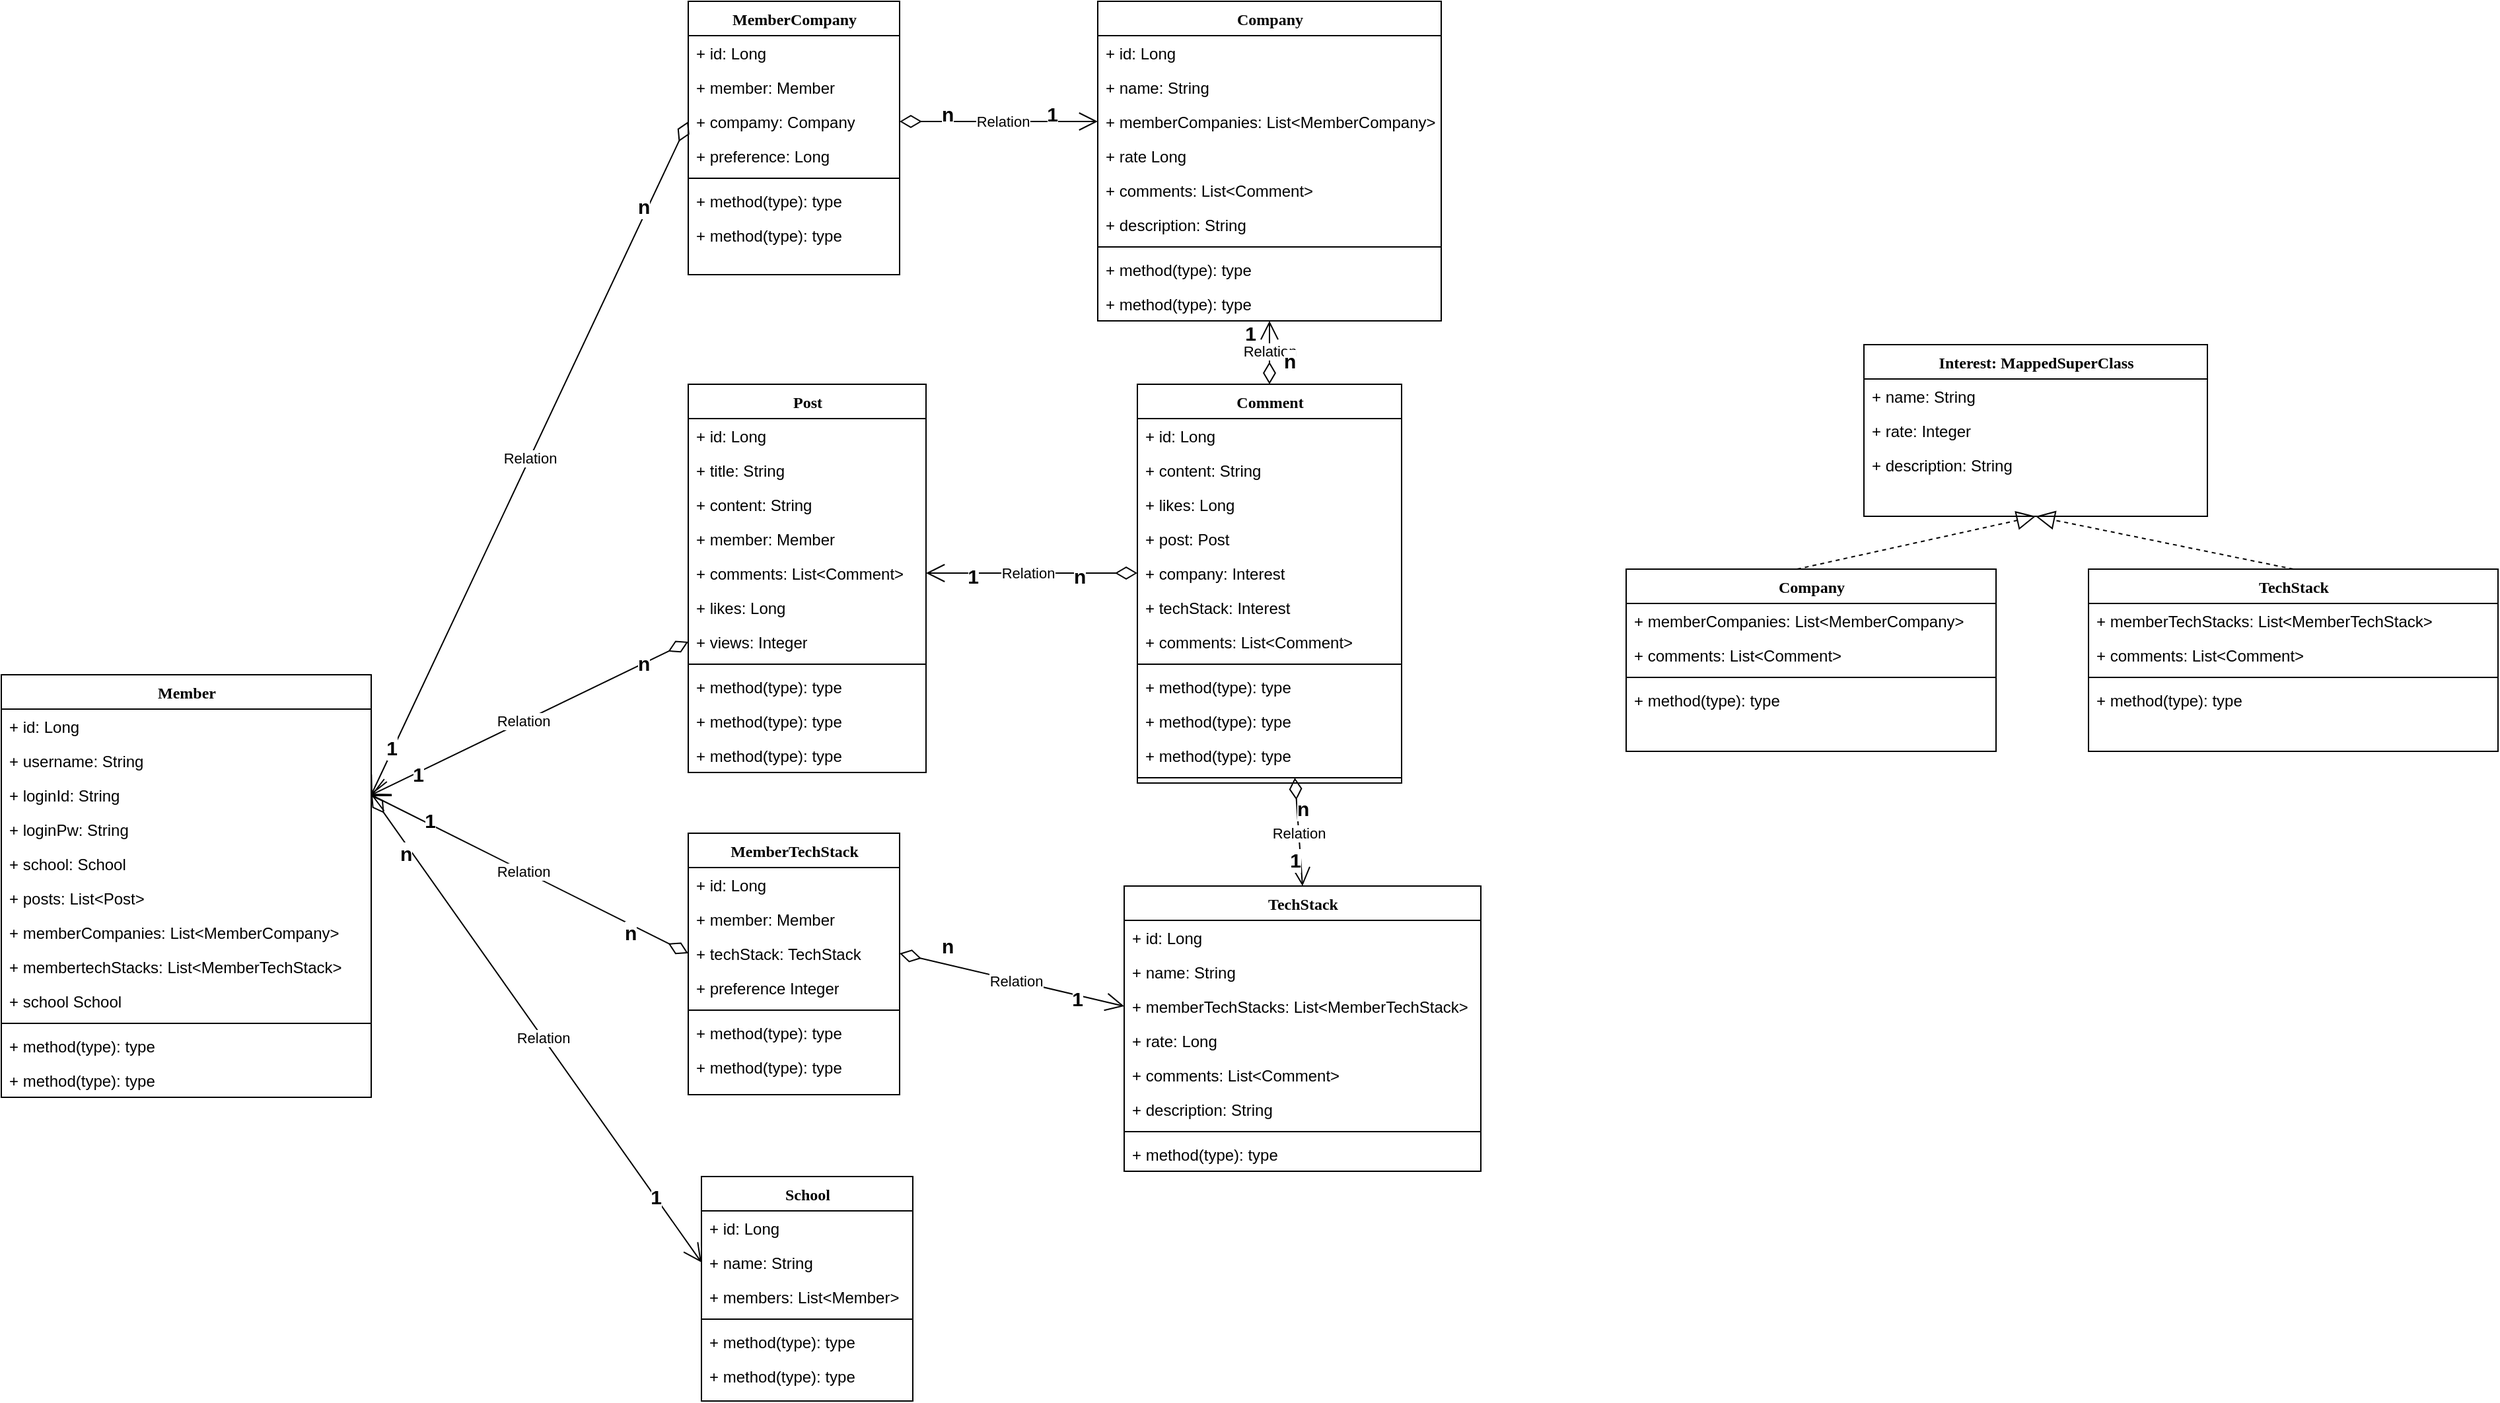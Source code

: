 <mxfile version="22.1.22" type="embed">
  <diagram name="Page-1" id="9f46799a-70d6-7492-0946-bef42562c5a5">
    <mxGraphModel dx="1876" dy="1357" grid="1" gridSize="10" guides="1" tooltips="1" connect="1" arrows="1" fold="1" page="1" pageScale="1" pageWidth="1100" pageHeight="850" background="none" math="0" shadow="0">
      <root>
        <mxCell id="0" />
        <mxCell id="1" parent="0" />
        <mxCell id="78961159f06e98e8-17" value="Member" style="swimlane;html=1;fontStyle=1;align=center;verticalAlign=top;childLayout=stackLayout;horizontal=1;startSize=26;horizontalStack=0;resizeParent=1;resizeLast=0;collapsible=1;marginBottom=0;swimlaneFillColor=#ffffff;rounded=0;shadow=0;comic=0;labelBackgroundColor=none;strokeWidth=1;fillColor=none;fontFamily=Verdana;fontSize=12" parent="1" vertex="1">
          <mxGeometry x="-150" y="330" width="280" height="320" as="geometry">
            <mxRectangle x="90" y="83" width="90" height="30" as="alternateBounds" />
          </mxGeometry>
        </mxCell>
        <mxCell id="78961159f06e98e8-21" value="+ id: Long" style="text;html=1;strokeColor=none;fillColor=none;align=left;verticalAlign=top;spacingLeft=4;spacingRight=4;whiteSpace=wrap;overflow=hidden;rotatable=0;points=[[0,0.5],[1,0.5]];portConstraint=eastwest;" parent="78961159f06e98e8-17" vertex="1">
          <mxGeometry y="26" width="280" height="26" as="geometry" />
        </mxCell>
        <mxCell id="78961159f06e98e8-23" value="+ username: String" style="text;html=1;strokeColor=none;fillColor=none;align=left;verticalAlign=top;spacingLeft=4;spacingRight=4;whiteSpace=wrap;overflow=hidden;rotatable=0;points=[[0,0.5],[1,0.5]];portConstraint=eastwest;" parent="78961159f06e98e8-17" vertex="1">
          <mxGeometry y="52" width="280" height="26" as="geometry" />
        </mxCell>
        <mxCell id="78961159f06e98e8-25" value="+ loginId: String" style="text;html=1;strokeColor=none;fillColor=none;align=left;verticalAlign=top;spacingLeft=4;spacingRight=4;whiteSpace=wrap;overflow=hidden;rotatable=0;points=[[0,0.5],[1,0.5]];portConstraint=eastwest;" parent="78961159f06e98e8-17" vertex="1">
          <mxGeometry y="78" width="280" height="26" as="geometry" />
        </mxCell>
        <mxCell id="78961159f06e98e8-26" value="+ loginPw: String" style="text;html=1;strokeColor=none;fillColor=none;align=left;verticalAlign=top;spacingLeft=4;spacingRight=4;whiteSpace=wrap;overflow=hidden;rotatable=0;points=[[0,0.5],[1,0.5]];portConstraint=eastwest;" parent="78961159f06e98e8-17" vertex="1">
          <mxGeometry y="104" width="280" height="26" as="geometry" />
        </mxCell>
        <mxCell id="q1bT6bYaRc5hM4i14iMW-54" value="+ school: School" style="text;html=1;strokeColor=none;fillColor=none;align=left;verticalAlign=top;spacingLeft=4;spacingRight=4;whiteSpace=wrap;overflow=hidden;rotatable=0;points=[[0,0.5],[1,0.5]];portConstraint=eastwest;" parent="78961159f06e98e8-17" vertex="1">
          <mxGeometry y="130" width="280" height="26" as="geometry" />
        </mxCell>
        <mxCell id="78961159f06e98e8-24" value="+ posts: List&amp;lt;Post&amp;gt;" style="text;html=1;strokeColor=none;fillColor=none;align=left;verticalAlign=top;spacingLeft=4;spacingRight=4;whiteSpace=wrap;overflow=hidden;rotatable=0;points=[[0,0.5],[1,0.5]];portConstraint=eastwest;" parent="78961159f06e98e8-17" vertex="1">
          <mxGeometry y="156" width="280" height="26" as="geometry" />
        </mxCell>
        <mxCell id="q1bT6bYaRc5hM4i14iMW-3" value="+ memberCompanies: List&amp;lt;MemberCompany&amp;gt;" style="text;html=1;strokeColor=none;fillColor=none;align=left;verticalAlign=top;spacingLeft=4;spacingRight=4;whiteSpace=wrap;overflow=hidden;rotatable=0;points=[[0,0.5],[1,0.5]];portConstraint=eastwest;" parent="78961159f06e98e8-17" vertex="1">
          <mxGeometry y="182" width="280" height="26" as="geometry" />
        </mxCell>
        <mxCell id="q1bT6bYaRc5hM4i14iMW-2" value="+ membertechStacks: List&amp;lt;MemberTechStack&amp;gt;" style="text;html=1;strokeColor=none;fillColor=none;align=left;verticalAlign=top;spacingLeft=4;spacingRight=4;whiteSpace=wrap;overflow=hidden;rotatable=0;points=[[0,0.5],[1,0.5]];portConstraint=eastwest;" parent="78961159f06e98e8-17" vertex="1">
          <mxGeometry y="208" width="280" height="26" as="geometry" />
        </mxCell>
        <mxCell id="q1bT6bYaRc5hM4i14iMW-93" value="+ school School" style="text;html=1;strokeColor=none;fillColor=none;align=left;verticalAlign=top;spacingLeft=4;spacingRight=4;whiteSpace=wrap;overflow=hidden;rotatable=0;points=[[0,0.5],[1,0.5]];portConstraint=eastwest;" parent="78961159f06e98e8-17" vertex="1">
          <mxGeometry y="234" width="280" height="26" as="geometry" />
        </mxCell>
        <mxCell id="78961159f06e98e8-19" value="" style="line;html=1;strokeWidth=1;fillColor=none;align=left;verticalAlign=middle;spacingTop=-1;spacingLeft=3;spacingRight=3;rotatable=0;labelPosition=right;points=[];portConstraint=eastwest;" parent="78961159f06e98e8-17" vertex="1">
          <mxGeometry y="260" width="280" height="8" as="geometry" />
        </mxCell>
        <mxCell id="78961159f06e98e8-20" value="+ method(type): type" style="text;html=1;strokeColor=none;fillColor=none;align=left;verticalAlign=top;spacingLeft=4;spacingRight=4;whiteSpace=wrap;overflow=hidden;rotatable=0;points=[[0,0.5],[1,0.5]];portConstraint=eastwest;" parent="78961159f06e98e8-17" vertex="1">
          <mxGeometry y="268" width="280" height="26" as="geometry" />
        </mxCell>
        <mxCell id="78961159f06e98e8-27" value="+ method(type): type" style="text;html=1;strokeColor=none;fillColor=none;align=left;verticalAlign=top;spacingLeft=4;spacingRight=4;whiteSpace=wrap;overflow=hidden;rotatable=0;points=[[0,0.5],[1,0.5]];portConstraint=eastwest;" parent="78961159f06e98e8-17" vertex="1">
          <mxGeometry y="294" width="280" height="26" as="geometry" />
        </mxCell>
        <mxCell id="78961159f06e98e8-30" value="MemberCompany" style="swimlane;html=1;fontStyle=1;align=center;verticalAlign=top;childLayout=stackLayout;horizontal=1;startSize=26;horizontalStack=0;resizeParent=1;resizeLast=0;collapsible=1;marginBottom=0;swimlaneFillColor=#ffffff;rounded=0;shadow=0;comic=0;labelBackgroundColor=none;strokeWidth=1;fillColor=none;fontFamily=Verdana;fontSize=12" parent="1" vertex="1">
          <mxGeometry x="370" y="-180" width="160" height="207" as="geometry" />
        </mxCell>
        <mxCell id="78961159f06e98e8-31" value="+ id: Long" style="text;html=1;strokeColor=none;fillColor=none;align=left;verticalAlign=top;spacingLeft=4;spacingRight=4;whiteSpace=wrap;overflow=hidden;rotatable=0;points=[[0,0.5],[1,0.5]];portConstraint=eastwest;" parent="78961159f06e98e8-30" vertex="1">
          <mxGeometry y="26" width="160" height="26" as="geometry" />
        </mxCell>
        <mxCell id="78961159f06e98e8-32" value="+ member: Member" style="text;html=1;strokeColor=none;fillColor=none;align=left;verticalAlign=top;spacingLeft=4;spacingRight=4;whiteSpace=wrap;overflow=hidden;rotatable=0;points=[[0,0.5],[1,0.5]];portConstraint=eastwest;" parent="78961159f06e98e8-30" vertex="1">
          <mxGeometry y="52" width="160" height="26" as="geometry" />
        </mxCell>
        <mxCell id="78961159f06e98e8-33" value="+ compamy: Company" style="text;html=1;strokeColor=none;fillColor=none;align=left;verticalAlign=top;spacingLeft=4;spacingRight=4;whiteSpace=wrap;overflow=hidden;rotatable=0;points=[[0,0.5],[1,0.5]];portConstraint=eastwest;" parent="78961159f06e98e8-30" vertex="1">
          <mxGeometry y="78" width="160" height="26" as="geometry" />
        </mxCell>
        <mxCell id="78961159f06e98e8-34" value="+ preference: Long" style="text;html=1;strokeColor=none;fillColor=none;align=left;verticalAlign=top;spacingLeft=4;spacingRight=4;whiteSpace=wrap;overflow=hidden;rotatable=0;points=[[0,0.5],[1,0.5]];portConstraint=eastwest;" parent="78961159f06e98e8-30" vertex="1">
          <mxGeometry y="104" width="160" height="26" as="geometry" />
        </mxCell>
        <mxCell id="78961159f06e98e8-38" value="" style="line;html=1;strokeWidth=1;fillColor=none;align=left;verticalAlign=middle;spacingTop=-1;spacingLeft=3;spacingRight=3;rotatable=0;labelPosition=right;points=[];portConstraint=eastwest;" parent="78961159f06e98e8-30" vertex="1">
          <mxGeometry y="130" width="160" height="8" as="geometry" />
        </mxCell>
        <mxCell id="78961159f06e98e8-39" value="+ method(type): type" style="text;html=1;strokeColor=none;fillColor=none;align=left;verticalAlign=top;spacingLeft=4;spacingRight=4;whiteSpace=wrap;overflow=hidden;rotatable=0;points=[[0,0.5],[1,0.5]];portConstraint=eastwest;" parent="78961159f06e98e8-30" vertex="1">
          <mxGeometry y="138" width="160" height="26" as="geometry" />
        </mxCell>
        <mxCell id="78961159f06e98e8-40" value="+ method(type): type" style="text;html=1;strokeColor=none;fillColor=none;align=left;verticalAlign=top;spacingLeft=4;spacingRight=4;whiteSpace=wrap;overflow=hidden;rotatable=0;points=[[0,0.5],[1,0.5]];portConstraint=eastwest;" parent="78961159f06e98e8-30" vertex="1">
          <mxGeometry y="164" width="160" height="26" as="geometry" />
        </mxCell>
        <mxCell id="78961159f06e98e8-43" value="Company&lt;div&gt;&lt;br&gt;&lt;/div&gt;" style="swimlane;html=1;fontStyle=1;align=center;verticalAlign=top;childLayout=stackLayout;horizontal=1;startSize=26;horizontalStack=0;resizeParent=1;resizeLast=0;collapsible=1;marginBottom=0;swimlaneFillColor=#ffffff;rounded=0;shadow=0;comic=0;labelBackgroundColor=none;strokeWidth=1;fillColor=none;fontFamily=Verdana;fontSize=12" parent="1" vertex="1">
          <mxGeometry x="680" y="-180" width="260" height="242" as="geometry" />
        </mxCell>
        <mxCell id="78961159f06e98e8-44" value="+ id: Long" style="text;html=1;strokeColor=none;fillColor=none;align=left;verticalAlign=top;spacingLeft=4;spacingRight=4;whiteSpace=wrap;overflow=hidden;rotatable=0;points=[[0,0.5],[1,0.5]];portConstraint=eastwest;" parent="78961159f06e98e8-43" vertex="1">
          <mxGeometry y="26" width="260" height="26" as="geometry" />
        </mxCell>
        <mxCell id="78961159f06e98e8-45" value="+ name: String" style="text;html=1;strokeColor=none;fillColor=none;align=left;verticalAlign=top;spacingLeft=4;spacingRight=4;whiteSpace=wrap;overflow=hidden;rotatable=0;points=[[0,0.5],[1,0.5]];portConstraint=eastwest;" parent="78961159f06e98e8-43" vertex="1">
          <mxGeometry y="52" width="260" height="26" as="geometry" />
        </mxCell>
        <mxCell id="78961159f06e98e8-49" value="+ memberCompanies: List&amp;lt;MemberCompany&amp;gt;" style="text;html=1;strokeColor=none;fillColor=none;align=left;verticalAlign=top;spacingLeft=4;spacingRight=4;whiteSpace=wrap;overflow=hidden;rotatable=0;points=[[0,0.5],[1,0.5]];portConstraint=eastwest;" parent="78961159f06e98e8-43" vertex="1">
          <mxGeometry y="78" width="260" height="26" as="geometry" />
        </mxCell>
        <mxCell id="78961159f06e98e8-50" value="+ rate Long" style="text;html=1;strokeColor=none;fillColor=none;align=left;verticalAlign=top;spacingLeft=4;spacingRight=4;whiteSpace=wrap;overflow=hidden;rotatable=0;points=[[0,0.5],[1,0.5]];portConstraint=eastwest;" parent="78961159f06e98e8-43" vertex="1">
          <mxGeometry y="104" width="260" height="26" as="geometry" />
        </mxCell>
        <mxCell id="q1bT6bYaRc5hM4i14iMW-9" value="+ comments: List&amp;lt;Comment&amp;gt;" style="text;html=1;strokeColor=none;fillColor=none;align=left;verticalAlign=top;spacingLeft=4;spacingRight=4;whiteSpace=wrap;overflow=hidden;rotatable=0;points=[[0,0.5],[1,0.5]];portConstraint=eastwest;" parent="78961159f06e98e8-43" vertex="1">
          <mxGeometry y="130" width="260" height="26" as="geometry" />
        </mxCell>
        <mxCell id="4" value="+ description: String" style="text;html=1;strokeColor=none;fillColor=none;align=left;verticalAlign=top;spacingLeft=4;spacingRight=4;whiteSpace=wrap;overflow=hidden;rotatable=0;points=[[0,0.5],[1,0.5]];portConstraint=eastwest;" vertex="1" parent="78961159f06e98e8-43">
          <mxGeometry y="156" width="260" height="26" as="geometry" />
        </mxCell>
        <mxCell id="78961159f06e98e8-51" value="" style="line;html=1;strokeWidth=1;fillColor=none;align=left;verticalAlign=middle;spacingTop=-1;spacingLeft=3;spacingRight=3;rotatable=0;labelPosition=right;points=[];portConstraint=eastwest;" parent="78961159f06e98e8-43" vertex="1">
          <mxGeometry y="182" width="260" height="8" as="geometry" />
        </mxCell>
        <mxCell id="78961159f06e98e8-52" value="+ method(type): type" style="text;html=1;strokeColor=none;fillColor=none;align=left;verticalAlign=top;spacingLeft=4;spacingRight=4;whiteSpace=wrap;overflow=hidden;rotatable=0;points=[[0,0.5],[1,0.5]];portConstraint=eastwest;" parent="78961159f06e98e8-43" vertex="1">
          <mxGeometry y="190" width="260" height="26" as="geometry" />
        </mxCell>
        <mxCell id="78961159f06e98e8-53" value="+ method(type): type" style="text;html=1;strokeColor=none;fillColor=none;align=left;verticalAlign=top;spacingLeft=4;spacingRight=4;whiteSpace=wrap;overflow=hidden;rotatable=0;points=[[0,0.5],[1,0.5]];portConstraint=eastwest;" parent="78961159f06e98e8-43" vertex="1">
          <mxGeometry y="216" width="260" height="26" as="geometry" />
        </mxCell>
        <mxCell id="78961159f06e98e8-56" value="Post" style="swimlane;html=1;fontStyle=1;align=center;verticalAlign=top;childLayout=stackLayout;horizontal=1;startSize=26;horizontalStack=0;resizeParent=1;resizeLast=0;collapsible=1;marginBottom=0;swimlaneFillColor=#ffffff;rounded=0;shadow=0;comic=0;labelBackgroundColor=none;strokeWidth=1;fillColor=none;fontFamily=Verdana;fontSize=12" parent="1" vertex="1">
          <mxGeometry x="370" y="110" width="180" height="294" as="geometry" />
        </mxCell>
        <mxCell id="78961159f06e98e8-57" value="+ id: Long" style="text;html=1;strokeColor=none;fillColor=none;align=left;verticalAlign=top;spacingLeft=4;spacingRight=4;whiteSpace=wrap;overflow=hidden;rotatable=0;points=[[0,0.5],[1,0.5]];portConstraint=eastwest;" parent="78961159f06e98e8-56" vertex="1">
          <mxGeometry y="26" width="180" height="26" as="geometry" />
        </mxCell>
        <mxCell id="78961159f06e98e8-58" value="+ title: String" style="text;html=1;strokeColor=none;fillColor=none;align=left;verticalAlign=top;spacingLeft=4;spacingRight=4;whiteSpace=wrap;overflow=hidden;rotatable=0;points=[[0,0.5],[1,0.5]];portConstraint=eastwest;" parent="78961159f06e98e8-56" vertex="1">
          <mxGeometry y="52" width="180" height="26" as="geometry" />
        </mxCell>
        <mxCell id="78961159f06e98e8-59" value="+ content: String" style="text;html=1;strokeColor=none;fillColor=none;align=left;verticalAlign=top;spacingLeft=4;spacingRight=4;whiteSpace=wrap;overflow=hidden;rotatable=0;points=[[0,0.5],[1,0.5]];portConstraint=eastwest;" parent="78961159f06e98e8-56" vertex="1">
          <mxGeometry y="78" width="180" height="26" as="geometry" />
        </mxCell>
        <mxCell id="78961159f06e98e8-60" value="+ member: Member" style="text;html=1;strokeColor=none;fillColor=none;align=left;verticalAlign=top;spacingLeft=4;spacingRight=4;whiteSpace=wrap;overflow=hidden;rotatable=0;points=[[0,0.5],[1,0.5]];portConstraint=eastwest;" parent="78961159f06e98e8-56" vertex="1">
          <mxGeometry y="104" width="180" height="26" as="geometry" />
        </mxCell>
        <mxCell id="q1bT6bYaRc5hM4i14iMW-92" value="+ comments: List&amp;lt;Comment&amp;gt;" style="text;html=1;strokeColor=none;fillColor=none;align=left;verticalAlign=top;spacingLeft=4;spacingRight=4;whiteSpace=wrap;overflow=hidden;rotatable=0;points=[[0,0.5],[1,0.5]];portConstraint=eastwest;" parent="78961159f06e98e8-56" vertex="1">
          <mxGeometry y="130" width="180" height="26" as="geometry" />
        </mxCell>
        <mxCell id="78961159f06e98e8-61" value="+ likes: Long" style="text;html=1;strokeColor=none;fillColor=none;align=left;verticalAlign=top;spacingLeft=4;spacingRight=4;whiteSpace=wrap;overflow=hidden;rotatable=0;points=[[0,0.5],[1,0.5]];portConstraint=eastwest;" parent="78961159f06e98e8-56" vertex="1">
          <mxGeometry y="156" width="180" height="26" as="geometry" />
        </mxCell>
        <mxCell id="78961159f06e98e8-62" value="+ views: Integer" style="text;html=1;strokeColor=none;fillColor=none;align=left;verticalAlign=top;spacingLeft=4;spacingRight=4;whiteSpace=wrap;overflow=hidden;rotatable=0;points=[[0,0.5],[1,0.5]];portConstraint=eastwest;" parent="78961159f06e98e8-56" vertex="1">
          <mxGeometry y="182" width="180" height="26" as="geometry" />
        </mxCell>
        <mxCell id="78961159f06e98e8-64" value="" style="line;html=1;strokeWidth=1;fillColor=none;align=left;verticalAlign=middle;spacingTop=-1;spacingLeft=3;spacingRight=3;rotatable=0;labelPosition=right;points=[];portConstraint=eastwest;" parent="78961159f06e98e8-56" vertex="1">
          <mxGeometry y="208" width="180" height="8" as="geometry" />
        </mxCell>
        <mxCell id="78961159f06e98e8-65" value="+ method(type): type" style="text;html=1;strokeColor=none;fillColor=none;align=left;verticalAlign=top;spacingLeft=4;spacingRight=4;whiteSpace=wrap;overflow=hidden;rotatable=0;points=[[0,0.5],[1,0.5]];portConstraint=eastwest;" parent="78961159f06e98e8-56" vertex="1">
          <mxGeometry y="216" width="180" height="26" as="geometry" />
        </mxCell>
        <mxCell id="78961159f06e98e8-66" value="+ method(type): type" style="text;html=1;strokeColor=none;fillColor=none;align=left;verticalAlign=top;spacingLeft=4;spacingRight=4;whiteSpace=wrap;overflow=hidden;rotatable=0;points=[[0,0.5],[1,0.5]];portConstraint=eastwest;" parent="78961159f06e98e8-56" vertex="1">
          <mxGeometry y="242" width="180" height="26" as="geometry" />
        </mxCell>
        <mxCell id="78961159f06e98e8-68" value="+ method(type): type" style="text;html=1;strokeColor=none;fillColor=none;align=left;verticalAlign=top;spacingLeft=4;spacingRight=4;whiteSpace=wrap;overflow=hidden;rotatable=0;points=[[0,0.5],[1,0.5]];portConstraint=eastwest;" parent="78961159f06e98e8-56" vertex="1">
          <mxGeometry y="268" width="180" height="26" as="geometry" />
        </mxCell>
        <mxCell id="78961159f06e98e8-69" value="Comment&lt;div&gt;&lt;br&gt;&lt;/div&gt;" style="swimlane;html=1;fontStyle=1;align=center;verticalAlign=top;childLayout=stackLayout;horizontal=1;startSize=26;horizontalStack=0;resizeParent=1;resizeLast=0;collapsible=1;marginBottom=0;swimlaneFillColor=#ffffff;rounded=0;shadow=0;comic=0;labelBackgroundColor=none;strokeWidth=1;fillColor=none;fontFamily=Verdana;fontSize=12" parent="1" vertex="1">
          <mxGeometry x="710" y="110" width="200" height="302" as="geometry" />
        </mxCell>
        <mxCell id="78961159f06e98e8-70" value="+ id: Long" style="text;html=1;strokeColor=none;fillColor=none;align=left;verticalAlign=top;spacingLeft=4;spacingRight=4;whiteSpace=wrap;overflow=hidden;rotatable=0;points=[[0,0.5],[1,0.5]];portConstraint=eastwest;" parent="78961159f06e98e8-69" vertex="1">
          <mxGeometry y="26" width="200" height="26" as="geometry" />
        </mxCell>
        <mxCell id="78961159f06e98e8-71" value="+ content: String" style="text;html=1;strokeColor=none;fillColor=none;align=left;verticalAlign=top;spacingLeft=4;spacingRight=4;whiteSpace=wrap;overflow=hidden;rotatable=0;points=[[0,0.5],[1,0.5]];portConstraint=eastwest;" parent="78961159f06e98e8-69" vertex="1">
          <mxGeometry y="52" width="200" height="26" as="geometry" />
        </mxCell>
        <mxCell id="78961159f06e98e8-72" value="+ likes: Long" style="text;html=1;strokeColor=none;fillColor=none;align=left;verticalAlign=top;spacingLeft=4;spacingRight=4;whiteSpace=wrap;overflow=hidden;rotatable=0;points=[[0,0.5],[1,0.5]];portConstraint=eastwest;" parent="78961159f06e98e8-69" vertex="1">
          <mxGeometry y="78" width="200" height="26" as="geometry" />
        </mxCell>
        <mxCell id="78961159f06e98e8-74" value="+ post: Post" style="text;html=1;strokeColor=none;fillColor=none;align=left;verticalAlign=top;spacingLeft=4;spacingRight=4;whiteSpace=wrap;overflow=hidden;rotatable=0;points=[[0,0.5],[1,0.5]];portConstraint=eastwest;" parent="78961159f06e98e8-69" vertex="1">
          <mxGeometry y="104" width="200" height="26" as="geometry" />
        </mxCell>
        <mxCell id="78961159f06e98e8-75" value="+ company: Interest" style="text;html=1;strokeColor=none;fillColor=none;align=left;verticalAlign=top;spacingLeft=4;spacingRight=4;whiteSpace=wrap;overflow=hidden;rotatable=0;points=[[0,0.5],[1,0.5]];portConstraint=eastwest;" parent="78961159f06e98e8-69" vertex="1">
          <mxGeometry y="130" width="200" height="26" as="geometry" />
        </mxCell>
        <mxCell id="q1bT6bYaRc5hM4i14iMW-91" value="+ techStack: Interest" style="text;html=1;strokeColor=none;fillColor=none;align=left;verticalAlign=top;spacingLeft=4;spacingRight=4;whiteSpace=wrap;overflow=hidden;rotatable=0;points=[[0,0.5],[1,0.5]];portConstraint=eastwest;" parent="78961159f06e98e8-69" vertex="1">
          <mxGeometry y="156" width="200" height="26" as="geometry" />
        </mxCell>
        <mxCell id="78961159f06e98e8-76" value="+ comments: List&amp;lt;Comment&amp;gt;" style="text;html=1;strokeColor=none;fillColor=none;align=left;verticalAlign=top;spacingLeft=4;spacingRight=4;whiteSpace=wrap;overflow=hidden;rotatable=0;points=[[0,0.5],[1,0.5]];portConstraint=eastwest;" parent="78961159f06e98e8-69" vertex="1">
          <mxGeometry y="182" width="200" height="26" as="geometry" />
        </mxCell>
        <mxCell id="78961159f06e98e8-77" value="" style="line;html=1;strokeWidth=1;fillColor=none;align=left;verticalAlign=middle;spacingTop=-1;spacingLeft=3;spacingRight=3;rotatable=0;labelPosition=right;points=[];portConstraint=eastwest;" parent="78961159f06e98e8-69" vertex="1">
          <mxGeometry y="208" width="200" height="8" as="geometry" />
        </mxCell>
        <mxCell id="78961159f06e98e8-79" value="+ method(type): type" style="text;html=1;strokeColor=none;fillColor=none;align=left;verticalAlign=top;spacingLeft=4;spacingRight=4;whiteSpace=wrap;overflow=hidden;rotatable=0;points=[[0,0.5],[1,0.5]];portConstraint=eastwest;" parent="78961159f06e98e8-69" vertex="1">
          <mxGeometry y="216" width="200" height="26" as="geometry" />
        </mxCell>
        <mxCell id="78961159f06e98e8-80" value="+ method(type): type" style="text;html=1;strokeColor=none;fillColor=none;align=left;verticalAlign=top;spacingLeft=4;spacingRight=4;whiteSpace=wrap;overflow=hidden;rotatable=0;points=[[0,0.5],[1,0.5]];portConstraint=eastwest;" parent="78961159f06e98e8-69" vertex="1">
          <mxGeometry y="242" width="200" height="26" as="geometry" />
        </mxCell>
        <mxCell id="78961159f06e98e8-81" value="+ method(type): type" style="text;html=1;strokeColor=none;fillColor=none;align=left;verticalAlign=top;spacingLeft=4;spacingRight=4;whiteSpace=wrap;overflow=hidden;rotatable=0;points=[[0,0.5],[1,0.5]];portConstraint=eastwest;" parent="78961159f06e98e8-69" vertex="1">
          <mxGeometry y="268" width="200" height="26" as="geometry" />
        </mxCell>
        <mxCell id="q1bT6bYaRc5hM4i14iMW-62" value="" style="line;html=1;strokeWidth=1;fillColor=none;align=left;verticalAlign=middle;spacingTop=-1;spacingLeft=3;spacingRight=3;rotatable=0;labelPosition=right;points=[];portConstraint=eastwest;" parent="78961159f06e98e8-69" vertex="1">
          <mxGeometry y="294" width="200" height="8" as="geometry" />
        </mxCell>
        <mxCell id="78961159f06e98e8-82" value="MemberTechStack" style="swimlane;html=1;fontStyle=1;align=center;verticalAlign=top;childLayout=stackLayout;horizontal=1;startSize=26;horizontalStack=0;resizeParent=1;resizeLast=0;collapsible=1;marginBottom=0;swimlaneFillColor=#ffffff;rounded=0;shadow=0;comic=0;labelBackgroundColor=none;strokeWidth=1;fillColor=none;fontFamily=Verdana;fontSize=12" parent="1" vertex="1">
          <mxGeometry x="370" y="450" width="160" height="198" as="geometry" />
        </mxCell>
        <mxCell id="78961159f06e98e8-83" value="+ id: Long" style="text;html=1;strokeColor=none;fillColor=none;align=left;verticalAlign=top;spacingLeft=4;spacingRight=4;whiteSpace=wrap;overflow=hidden;rotatable=0;points=[[0,0.5],[1,0.5]];portConstraint=eastwest;" parent="78961159f06e98e8-82" vertex="1">
          <mxGeometry y="26" width="160" height="26" as="geometry" />
        </mxCell>
        <mxCell id="78961159f06e98e8-84" value="+ member: Member" style="text;html=1;strokeColor=none;fillColor=none;align=left;verticalAlign=top;spacingLeft=4;spacingRight=4;whiteSpace=wrap;overflow=hidden;rotatable=0;points=[[0,0.5],[1,0.5]];portConstraint=eastwest;" parent="78961159f06e98e8-82" vertex="1">
          <mxGeometry y="52" width="160" height="26" as="geometry" />
        </mxCell>
        <mxCell id="78961159f06e98e8-85" value="+ techStack: TechStack" style="text;html=1;strokeColor=none;fillColor=none;align=left;verticalAlign=top;spacingLeft=4;spacingRight=4;whiteSpace=wrap;overflow=hidden;rotatable=0;points=[[0,0.5],[1,0.5]];portConstraint=eastwest;" parent="78961159f06e98e8-82" vertex="1">
          <mxGeometry y="78" width="160" height="26" as="geometry" />
        </mxCell>
        <mxCell id="78961159f06e98e8-86" value="+ preference Integer" style="text;html=1;strokeColor=none;fillColor=none;align=left;verticalAlign=top;spacingLeft=4;spacingRight=4;whiteSpace=wrap;overflow=hidden;rotatable=0;points=[[0,0.5],[1,0.5]];portConstraint=eastwest;" parent="78961159f06e98e8-82" vertex="1">
          <mxGeometry y="104" width="160" height="26" as="geometry" />
        </mxCell>
        <mxCell id="78961159f06e98e8-90" value="" style="line;html=1;strokeWidth=1;fillColor=none;align=left;verticalAlign=middle;spacingTop=-1;spacingLeft=3;spacingRight=3;rotatable=0;labelPosition=right;points=[];portConstraint=eastwest;" parent="78961159f06e98e8-82" vertex="1">
          <mxGeometry y="130" width="160" height="8" as="geometry" />
        </mxCell>
        <mxCell id="78961159f06e98e8-91" value="+ method(type): type" style="text;html=1;strokeColor=none;fillColor=none;align=left;verticalAlign=top;spacingLeft=4;spacingRight=4;whiteSpace=wrap;overflow=hidden;rotatable=0;points=[[0,0.5],[1,0.5]];portConstraint=eastwest;" parent="78961159f06e98e8-82" vertex="1">
          <mxGeometry y="138" width="160" height="26" as="geometry" />
        </mxCell>
        <mxCell id="78961159f06e98e8-94" value="+ method(type): type" style="text;html=1;strokeColor=none;fillColor=none;align=left;verticalAlign=top;spacingLeft=4;spacingRight=4;whiteSpace=wrap;overflow=hidden;rotatable=0;points=[[0,0.5],[1,0.5]];portConstraint=eastwest;" parent="78961159f06e98e8-82" vertex="1">
          <mxGeometry y="164" width="160" height="26" as="geometry" />
        </mxCell>
        <mxCell id="78961159f06e98e8-95" value="TechStack" style="swimlane;html=1;fontStyle=1;align=center;verticalAlign=top;childLayout=stackLayout;horizontal=1;startSize=26;horizontalStack=0;resizeParent=1;resizeLast=0;collapsible=1;marginBottom=0;swimlaneFillColor=#ffffff;rounded=0;shadow=0;comic=0;labelBackgroundColor=none;strokeWidth=1;fillColor=none;fontFamily=Verdana;fontSize=12" parent="1" vertex="1">
          <mxGeometry x="700" y="490" width="270" height="216" as="geometry" />
        </mxCell>
        <mxCell id="78961159f06e98e8-96" value="+ id: Long" style="text;html=1;strokeColor=none;fillColor=none;align=left;verticalAlign=top;spacingLeft=4;spacingRight=4;whiteSpace=wrap;overflow=hidden;rotatable=0;points=[[0,0.5],[1,0.5]];portConstraint=eastwest;" parent="78961159f06e98e8-95" vertex="1">
          <mxGeometry y="26" width="270" height="26" as="geometry" />
        </mxCell>
        <mxCell id="78961159f06e98e8-97" value="+ name: String" style="text;html=1;strokeColor=none;fillColor=none;align=left;verticalAlign=top;spacingLeft=4;spacingRight=4;whiteSpace=wrap;overflow=hidden;rotatable=0;points=[[0,0.5],[1,0.5]];portConstraint=eastwest;" parent="78961159f06e98e8-95" vertex="1">
          <mxGeometry y="52" width="270" height="26" as="geometry" />
        </mxCell>
        <mxCell id="78961159f06e98e8-98" value="+ memberTechStacks: List&amp;lt;MemberTechStack&amp;gt;" style="text;html=1;strokeColor=none;fillColor=none;align=left;verticalAlign=top;spacingLeft=4;spacingRight=4;whiteSpace=wrap;overflow=hidden;rotatable=0;points=[[0,0.5],[1,0.5]];portConstraint=eastwest;" parent="78961159f06e98e8-95" vertex="1">
          <mxGeometry y="78" width="270" height="26" as="geometry" />
        </mxCell>
        <mxCell id="78961159f06e98e8-102" value="+ rate: Long" style="text;html=1;strokeColor=none;fillColor=none;align=left;verticalAlign=top;spacingLeft=4;spacingRight=4;whiteSpace=wrap;overflow=hidden;rotatable=0;points=[[0,0.5],[1,0.5]];portConstraint=eastwest;" parent="78961159f06e98e8-95" vertex="1">
          <mxGeometry y="104" width="270" height="26" as="geometry" />
        </mxCell>
        <mxCell id="q1bT6bYaRc5hM4i14iMW-10" value="+ comments: List&amp;lt;Comment&amp;gt;" style="text;html=1;strokeColor=none;fillColor=none;align=left;verticalAlign=top;spacingLeft=4;spacingRight=4;whiteSpace=wrap;overflow=hidden;rotatable=0;points=[[0,0.5],[1,0.5]];portConstraint=eastwest;" parent="78961159f06e98e8-95" vertex="1">
          <mxGeometry y="130" width="270" height="26" as="geometry" />
        </mxCell>
        <mxCell id="5" value="+ description: String" style="text;html=1;strokeColor=none;fillColor=none;align=left;verticalAlign=top;spacingLeft=4;spacingRight=4;whiteSpace=wrap;overflow=hidden;rotatable=0;points=[[0,0.5],[1,0.5]];portConstraint=eastwest;" vertex="1" parent="78961159f06e98e8-95">
          <mxGeometry y="156" width="270" height="26" as="geometry" />
        </mxCell>
        <mxCell id="78961159f06e98e8-103" value="" style="line;html=1;strokeWidth=1;fillColor=none;align=left;verticalAlign=middle;spacingTop=-1;spacingLeft=3;spacingRight=3;rotatable=0;labelPosition=right;points=[];portConstraint=eastwest;" parent="78961159f06e98e8-95" vertex="1">
          <mxGeometry y="182" width="270" height="8" as="geometry" />
        </mxCell>
        <mxCell id="78961159f06e98e8-104" value="+ method(type): type" style="text;html=1;strokeColor=none;fillColor=none;align=left;verticalAlign=top;spacingLeft=4;spacingRight=4;whiteSpace=wrap;overflow=hidden;rotatable=0;points=[[0,0.5],[1,0.5]];portConstraint=eastwest;" parent="78961159f06e98e8-95" vertex="1">
          <mxGeometry y="190" width="270" height="26" as="geometry" />
        </mxCell>
        <mxCell id="q1bT6bYaRc5hM4i14iMW-23" value="School" style="swimlane;html=1;fontStyle=1;align=center;verticalAlign=top;childLayout=stackLayout;horizontal=1;startSize=26;horizontalStack=0;resizeParent=1;resizeLast=0;collapsible=1;marginBottom=0;swimlaneFillColor=#ffffff;rounded=0;shadow=0;comic=0;labelBackgroundColor=none;strokeWidth=1;fillColor=none;fontFamily=Verdana;fontSize=12" parent="1" vertex="1">
          <mxGeometry x="380" y="710" width="160" height="170" as="geometry" />
        </mxCell>
        <mxCell id="q1bT6bYaRc5hM4i14iMW-24" value="+ id: Long" style="text;html=1;strokeColor=none;fillColor=none;align=left;verticalAlign=top;spacingLeft=4;spacingRight=4;whiteSpace=wrap;overflow=hidden;rotatable=0;points=[[0,0.5],[1,0.5]];portConstraint=eastwest;" parent="q1bT6bYaRc5hM4i14iMW-23" vertex="1">
          <mxGeometry y="26" width="160" height="26" as="geometry" />
        </mxCell>
        <mxCell id="q1bT6bYaRc5hM4i14iMW-25" value="+ name: String" style="text;html=1;strokeColor=none;fillColor=none;align=left;verticalAlign=top;spacingLeft=4;spacingRight=4;whiteSpace=wrap;overflow=hidden;rotatable=0;points=[[0,0.5],[1,0.5]];portConstraint=eastwest;" parent="q1bT6bYaRc5hM4i14iMW-23" vertex="1">
          <mxGeometry y="52" width="160" height="26" as="geometry" />
        </mxCell>
        <mxCell id="q1bT6bYaRc5hM4i14iMW-26" value="+ members: List&amp;lt;Member&amp;gt;" style="text;html=1;strokeColor=none;fillColor=none;align=left;verticalAlign=top;spacingLeft=4;spacingRight=4;whiteSpace=wrap;overflow=hidden;rotatable=0;points=[[0,0.5],[1,0.5]];portConstraint=eastwest;" parent="q1bT6bYaRc5hM4i14iMW-23" vertex="1">
          <mxGeometry y="78" width="160" height="26" as="geometry" />
        </mxCell>
        <mxCell id="q1bT6bYaRc5hM4i14iMW-28" value="" style="line;html=1;strokeWidth=1;fillColor=none;align=left;verticalAlign=middle;spacingTop=-1;spacingLeft=3;spacingRight=3;rotatable=0;labelPosition=right;points=[];portConstraint=eastwest;" parent="q1bT6bYaRc5hM4i14iMW-23" vertex="1">
          <mxGeometry y="104" width="160" height="8" as="geometry" />
        </mxCell>
        <mxCell id="q1bT6bYaRc5hM4i14iMW-29" value="+ method(type): type" style="text;html=1;strokeColor=none;fillColor=none;align=left;verticalAlign=top;spacingLeft=4;spacingRight=4;whiteSpace=wrap;overflow=hidden;rotatable=0;points=[[0,0.5],[1,0.5]];portConstraint=eastwest;" parent="q1bT6bYaRc5hM4i14iMW-23" vertex="1">
          <mxGeometry y="112" width="160" height="26" as="geometry" />
        </mxCell>
        <mxCell id="q1bT6bYaRc5hM4i14iMW-30" value="+ method(type): type" style="text;html=1;strokeColor=none;fillColor=none;align=left;verticalAlign=top;spacingLeft=4;spacingRight=4;whiteSpace=wrap;overflow=hidden;rotatable=0;points=[[0,0.5],[1,0.5]];portConstraint=eastwest;" parent="q1bT6bYaRc5hM4i14iMW-23" vertex="1">
          <mxGeometry y="138" width="160" height="26" as="geometry" />
        </mxCell>
        <mxCell id="q1bT6bYaRc5hM4i14iMW-32" value="Relation" style="endArrow=open;html=1;endSize=12;startArrow=diamondThin;startSize=14;startFill=0;rounded=0;exitX=0;exitY=0.5;exitDx=0;exitDy=0;entryX=1;entryY=0.5;entryDx=0;entryDy=0;" parent="1" source="78961159f06e98e8-33" target="78961159f06e98e8-25" edge="1">
          <mxGeometry relative="1" as="geometry">
            <mxPoint x="210" y="370" as="sourcePoint" />
            <mxPoint x="330" y="360" as="targetPoint" />
          </mxGeometry>
        </mxCell>
        <mxCell id="q1bT6bYaRc5hM4i14iMW-33" value="&lt;b&gt;&lt;font style=&quot;font-size: 15px;&quot;&gt;n&lt;/font&gt;&lt;/b&gt;" style="edgeLabel;resizable=0;html=1;align=left;verticalAlign=top;" parent="q1bT6bYaRc5hM4i14iMW-32" connectable="0" vertex="1">
          <mxGeometry x="-1" relative="1" as="geometry">
            <mxPoint x="-40" y="49" as="offset" />
          </mxGeometry>
        </mxCell>
        <mxCell id="q1bT6bYaRc5hM4i14iMW-34" value="&lt;font style=&quot;font-size: 15px;&quot;&gt;&lt;b&gt;1&lt;/b&gt;&lt;/font&gt;" style="edgeLabel;resizable=0;html=1;align=right;verticalAlign=top;" parent="q1bT6bYaRc5hM4i14iMW-32" connectable="0" vertex="1">
          <mxGeometry x="1" relative="1" as="geometry">
            <mxPoint x="20" y="-51" as="offset" />
          </mxGeometry>
        </mxCell>
        <mxCell id="q1bT6bYaRc5hM4i14iMW-35" value="Relation" style="endArrow=open;html=1;endSize=12;startArrow=diamondThin;startSize=14;startFill=0;rounded=0;entryX=1;entryY=0.5;entryDx=0;entryDy=0;exitX=0;exitY=0.5;exitDx=0;exitDy=0;fontSize=11;fontStyle=0" parent="1" source="78961159f06e98e8-62" target="78961159f06e98e8-25" edge="1">
          <mxGeometry x="0.038" relative="1" as="geometry">
            <mxPoint x="370" y="230" as="sourcePoint" />
            <mxPoint x="170" y="330" as="targetPoint" />
            <mxPoint as="offset" />
          </mxGeometry>
        </mxCell>
        <mxCell id="q1bT6bYaRc5hM4i14iMW-36" value="&lt;font style=&quot;font-size: 15px;&quot;&gt;&lt;b&gt;n&lt;/b&gt;&lt;/font&gt;" style="edgeLabel;resizable=0;html=1;align=left;verticalAlign=top;" parent="q1bT6bYaRc5hM4i14iMW-35" connectable="0" vertex="1">
          <mxGeometry x="-1" relative="1" as="geometry">
            <mxPoint x="-40" y="1" as="offset" />
          </mxGeometry>
        </mxCell>
        <mxCell id="q1bT6bYaRc5hM4i14iMW-37" value="1" style="edgeLabel;resizable=0;html=1;align=right;verticalAlign=top;fontSize=15;fontStyle=1" parent="q1bT6bYaRc5hM4i14iMW-35" connectable="0" vertex="1">
          <mxGeometry x="1" relative="1" as="geometry">
            <mxPoint x="40" y="-31" as="offset" />
          </mxGeometry>
        </mxCell>
        <mxCell id="q1bT6bYaRc5hM4i14iMW-38" value="Relation" style="endArrow=open;html=1;endSize=12;startArrow=diamondThin;startSize=14;startFill=0;rounded=0;entryX=1;entryY=0.5;entryDx=0;entryDy=0;exitX=0;exitY=0.5;exitDx=0;exitDy=0;fontSize=11;fontStyle=0" parent="1" source="78961159f06e98e8-85" target="78961159f06e98e8-25" edge="1">
          <mxGeometry x="0.038" relative="1" as="geometry">
            <mxPoint x="443" y="400" as="sourcePoint" />
            <mxPoint x="100" y="414" as="targetPoint" />
            <mxPoint as="offset" />
          </mxGeometry>
        </mxCell>
        <mxCell id="q1bT6bYaRc5hM4i14iMW-39" value="&lt;font style=&quot;font-size: 15px;&quot;&gt;&lt;b&gt;n&lt;/b&gt;&lt;/font&gt;" style="edgeLabel;resizable=0;html=1;align=left;verticalAlign=top;" parent="q1bT6bYaRc5hM4i14iMW-38" connectable="0" vertex="1">
          <mxGeometry x="-1" relative="1" as="geometry">
            <mxPoint x="-50" y="-31" as="offset" />
          </mxGeometry>
        </mxCell>
        <mxCell id="q1bT6bYaRc5hM4i14iMW-40" value="1" style="edgeLabel;resizable=0;html=1;align=right;verticalAlign=top;fontSize=15;fontStyle=1" parent="q1bT6bYaRc5hM4i14iMW-38" connectable="0" vertex="1">
          <mxGeometry x="1" relative="1" as="geometry">
            <mxPoint x="50" y="4" as="offset" />
          </mxGeometry>
        </mxCell>
        <mxCell id="q1bT6bYaRc5hM4i14iMW-41" value="Relation" style="endArrow=open;html=1;endSize=12;startArrow=diamondThin;startSize=14;startFill=0;rounded=0;entryX=0;entryY=0.5;entryDx=0;entryDy=0;exitX=1;exitY=0.5;exitDx=0;exitDy=0;fontSize=11;fontStyle=0" parent="1" source="78961159f06e98e8-25" target="q1bT6bYaRc5hM4i14iMW-25" edge="1">
          <mxGeometry x="0.038" relative="1" as="geometry">
            <mxPoint x="443" y="690" as="sourcePoint" />
            <mxPoint x="100" y="704" as="targetPoint" />
            <mxPoint as="offset" />
          </mxGeometry>
        </mxCell>
        <mxCell id="q1bT6bYaRc5hM4i14iMW-42" value="&lt;font style=&quot;font-size: 15px;&quot;&gt;&lt;b&gt;n&lt;/b&gt;&lt;/font&gt;" style="edgeLabel;resizable=0;html=1;align=left;verticalAlign=top;" parent="q1bT6bYaRc5hM4i14iMW-41" connectable="0" vertex="1">
          <mxGeometry x="-1" relative="1" as="geometry">
            <mxPoint x="20" y="29" as="offset" />
          </mxGeometry>
        </mxCell>
        <mxCell id="q1bT6bYaRc5hM4i14iMW-43" value="1" style="edgeLabel;resizable=0;html=1;align=right;verticalAlign=top;fontSize=15;fontStyle=1" parent="q1bT6bYaRc5hM4i14iMW-41" connectable="0" vertex="1">
          <mxGeometry x="1" relative="1" as="geometry">
            <mxPoint x="-30" y="-65" as="offset" />
          </mxGeometry>
        </mxCell>
        <mxCell id="q1bT6bYaRc5hM4i14iMW-44" value="Relation" style="endArrow=open;html=1;endSize=12;startArrow=diamondThin;startSize=14;startFill=0;rounded=0;entryX=0;entryY=0.5;entryDx=0;entryDy=0;exitX=1;exitY=0.5;exitDx=0;exitDy=0;fontSize=11;fontStyle=0" parent="1" source="78961159f06e98e8-33" target="78961159f06e98e8-49" edge="1">
          <mxGeometry x="0.038" relative="1" as="geometry">
            <mxPoint x="770" y="-106" as="sourcePoint" />
            <mxPoint x="530" y="36" as="targetPoint" />
            <mxPoint as="offset" />
          </mxGeometry>
        </mxCell>
        <mxCell id="q1bT6bYaRc5hM4i14iMW-45" value="&lt;font style=&quot;font-size: 15px;&quot;&gt;&lt;b&gt;n&lt;/b&gt;&lt;/font&gt;" style="edgeLabel;resizable=0;html=1;align=left;verticalAlign=top;" parent="q1bT6bYaRc5hM4i14iMW-44" connectable="0" vertex="1">
          <mxGeometry x="-1" relative="1" as="geometry">
            <mxPoint x="30" y="-21" as="offset" />
          </mxGeometry>
        </mxCell>
        <mxCell id="q1bT6bYaRc5hM4i14iMW-46" value="1" style="edgeLabel;resizable=0;html=1;align=right;verticalAlign=top;fontSize=15;fontStyle=1" parent="q1bT6bYaRc5hM4i14iMW-44" connectable="0" vertex="1">
          <mxGeometry x="1" relative="1" as="geometry">
            <mxPoint x="-30" y="-21" as="offset" />
          </mxGeometry>
        </mxCell>
        <mxCell id="q1bT6bYaRc5hM4i14iMW-47" value="Relation" style="endArrow=open;html=1;endSize=12;startArrow=diamondThin;startSize=14;startFill=0;rounded=0;exitX=0;exitY=0.5;exitDx=0;exitDy=0;fontSize=11;fontStyle=0;entryX=1;entryY=0.5;entryDx=0;entryDy=0;" parent="1" source="78961159f06e98e8-75" target="q1bT6bYaRc5hM4i14iMW-92" edge="1">
          <mxGeometry x="0.038" relative="1" as="geometry">
            <mxPoint x="540" y="-79" as="sourcePoint" />
            <mxPoint x="630" y="320" as="targetPoint" />
            <mxPoint as="offset" />
          </mxGeometry>
        </mxCell>
        <mxCell id="q1bT6bYaRc5hM4i14iMW-48" value="&lt;font style=&quot;font-size: 15px;&quot;&gt;&lt;b&gt;n&lt;/b&gt;&lt;/font&gt;" style="edgeLabel;resizable=0;html=1;align=left;verticalAlign=top;" parent="q1bT6bYaRc5hM4i14iMW-47" connectable="0" vertex="1">
          <mxGeometry x="-1" relative="1" as="geometry">
            <mxPoint x="-50" y="-13" as="offset" />
          </mxGeometry>
        </mxCell>
        <mxCell id="q1bT6bYaRc5hM4i14iMW-49" value="1" style="edgeLabel;resizable=0;html=1;align=right;verticalAlign=top;fontSize=15;fontStyle=1" parent="q1bT6bYaRc5hM4i14iMW-47" connectable="0" vertex="1">
          <mxGeometry x="1" relative="1" as="geometry">
            <mxPoint x="40" y="-13" as="offset" />
          </mxGeometry>
        </mxCell>
        <mxCell id="q1bT6bYaRc5hM4i14iMW-50" value="Relation" style="endArrow=open;html=1;endSize=12;startArrow=diamondThin;startSize=14;startFill=0;rounded=0;entryX=0;entryY=0.5;entryDx=0;entryDy=0;exitX=1;exitY=0.5;exitDx=0;exitDy=0;fontSize=11;fontStyle=0" parent="1" source="78961159f06e98e8-85" target="78961159f06e98e8-98" edge="1">
          <mxGeometry x="0.038" relative="1" as="geometry">
            <mxPoint x="530" y="490" as="sourcePoint" />
            <mxPoint x="710" y="490" as="targetPoint" />
            <mxPoint as="offset" />
          </mxGeometry>
        </mxCell>
        <mxCell id="q1bT6bYaRc5hM4i14iMW-51" value="&lt;font style=&quot;font-size: 15px;&quot;&gt;&lt;b&gt;n&lt;/b&gt;&lt;/font&gt;" style="edgeLabel;resizable=0;html=1;align=left;verticalAlign=top;" parent="q1bT6bYaRc5hM4i14iMW-50" connectable="0" vertex="1">
          <mxGeometry x="-1" relative="1" as="geometry">
            <mxPoint x="30" y="-21" as="offset" />
          </mxGeometry>
        </mxCell>
        <mxCell id="q1bT6bYaRc5hM4i14iMW-52" value="1" style="edgeLabel;resizable=0;html=1;align=right;verticalAlign=top;fontSize=15;fontStyle=1" parent="q1bT6bYaRc5hM4i14iMW-50" connectable="0" vertex="1">
          <mxGeometry x="1" relative="1" as="geometry">
            <mxPoint x="-30" y="-21" as="offset" />
          </mxGeometry>
        </mxCell>
        <mxCell id="q1bT6bYaRc5hM4i14iMW-55" value="Relation" style="endArrow=open;html=1;endSize=12;startArrow=diamondThin;startSize=14;startFill=0;rounded=0;exitX=0.5;exitY=0;exitDx=0;exitDy=0;fontSize=11;fontStyle=0;entryX=0.5;entryY=1;entryDx=0;entryDy=0;" parent="1" source="78961159f06e98e8-69" target="78961159f06e98e8-43" edge="1">
          <mxGeometry x="0.038" relative="1" as="geometry">
            <mxPoint x="841" y="113" as="sourcePoint" />
            <mxPoint x="811.16" y="41.432" as="targetPoint" />
            <mxPoint as="offset" />
          </mxGeometry>
        </mxCell>
        <mxCell id="q1bT6bYaRc5hM4i14iMW-56" value="&lt;font style=&quot;font-size: 15px;&quot;&gt;&lt;b&gt;n&lt;/b&gt;&lt;/font&gt;" style="edgeLabel;resizable=0;html=1;align=left;verticalAlign=top;" parent="q1bT6bYaRc5hM4i14iMW-55" connectable="0" vertex="1">
          <mxGeometry x="-1" relative="1" as="geometry">
            <mxPoint x="9" y="-33" as="offset" />
          </mxGeometry>
        </mxCell>
        <mxCell id="q1bT6bYaRc5hM4i14iMW-57" value="1" style="edgeLabel;resizable=0;html=1;align=right;verticalAlign=top;fontSize=15;fontStyle=1" parent="q1bT6bYaRc5hM4i14iMW-55" connectable="0" vertex="1">
          <mxGeometry x="1" relative="1" as="geometry">
            <mxPoint x="-10" y="-6" as="offset" />
          </mxGeometry>
        </mxCell>
        <mxCell id="q1bT6bYaRc5hM4i14iMW-59" value="Relation" style="endArrow=open;html=1;endSize=12;startArrow=diamondThin;startSize=14;startFill=0;rounded=0;entryX=0.5;entryY=0;entryDx=0;entryDy=0;fontSize=11;fontStyle=0;exitX=0.596;exitY=0.5;exitDx=0;exitDy=0;exitPerimeter=0;" parent="1" source="q1bT6bYaRc5hM4i14iMW-62" target="78961159f06e98e8-95" edge="1">
          <mxGeometry x="0.038" relative="1" as="geometry">
            <mxPoint x="930" y="390" as="sourcePoint" />
            <mxPoint x="810" y="475" as="targetPoint" />
            <mxPoint as="offset" />
          </mxGeometry>
        </mxCell>
        <mxCell id="q1bT6bYaRc5hM4i14iMW-60" value="&lt;font style=&quot;font-size: 15px;&quot;&gt;&lt;b&gt;n&lt;/b&gt;&lt;/font&gt;" style="edgeLabel;resizable=0;html=1;align=left;verticalAlign=top;" parent="q1bT6bYaRc5hM4i14iMW-59" connectable="0" vertex="1">
          <mxGeometry x="-1" relative="1" as="geometry">
            <mxPoint y="8" as="offset" />
          </mxGeometry>
        </mxCell>
        <mxCell id="q1bT6bYaRc5hM4i14iMW-61" value="1" style="edgeLabel;resizable=0;html=1;align=right;verticalAlign=top;fontSize=15;fontStyle=1" parent="q1bT6bYaRc5hM4i14iMW-59" connectable="0" vertex="1">
          <mxGeometry x="1" relative="1" as="geometry">
            <mxPoint y="-35" as="offset" />
          </mxGeometry>
        </mxCell>
        <mxCell id="q1bT6bYaRc5hM4i14iMW-63" value="Interest: MappedSuperClass&lt;div&gt;&lt;br&gt;&lt;/div&gt;" style="swimlane;html=1;fontStyle=1;align=center;verticalAlign=top;childLayout=stackLayout;horizontal=1;startSize=26;horizontalStack=0;resizeParent=1;resizeLast=0;collapsible=1;marginBottom=0;swimlaneFillColor=#ffffff;rounded=0;shadow=0;comic=0;labelBackgroundColor=none;strokeWidth=1;fillColor=none;fontFamily=Verdana;fontSize=12" parent="1" vertex="1">
          <mxGeometry x="1260" y="80" width="260" height="130" as="geometry" />
        </mxCell>
        <mxCell id="q1bT6bYaRc5hM4i14iMW-65" value="+ name: String" style="text;html=1;strokeColor=none;fillColor=none;align=left;verticalAlign=top;spacingLeft=4;spacingRight=4;whiteSpace=wrap;overflow=hidden;rotatable=0;points=[[0,0.5],[1,0.5]];portConstraint=eastwest;" parent="q1bT6bYaRc5hM4i14iMW-63" vertex="1">
          <mxGeometry y="26" width="260" height="26" as="geometry" />
        </mxCell>
        <mxCell id="q1bT6bYaRc5hM4i14iMW-67" value="+ rate: Integer" style="text;html=1;strokeColor=none;fillColor=none;align=left;verticalAlign=top;spacingLeft=4;spacingRight=4;whiteSpace=wrap;overflow=hidden;rotatable=0;points=[[0,0.5],[1,0.5]];portConstraint=eastwest;" parent="q1bT6bYaRc5hM4i14iMW-63" vertex="1">
          <mxGeometry y="52" width="260" height="26" as="geometry" />
        </mxCell>
        <mxCell id="3" value="+ description: String" style="text;html=1;strokeColor=none;fillColor=none;align=left;verticalAlign=top;spacingLeft=4;spacingRight=4;whiteSpace=wrap;overflow=hidden;rotatable=0;points=[[0,0.5],[1,0.5]];portConstraint=eastwest;" vertex="1" parent="q1bT6bYaRc5hM4i14iMW-63">
          <mxGeometry y="78" width="260" height="26" as="geometry" />
        </mxCell>
        <mxCell id="2" style="text;html=1;strokeColor=none;fillColor=none;align=left;verticalAlign=top;spacingLeft=4;spacingRight=4;whiteSpace=wrap;overflow=hidden;rotatable=0;points=[[0,0.5],[1,0.5]];portConstraint=eastwest;" vertex="1" parent="q1bT6bYaRc5hM4i14iMW-63">
          <mxGeometry y="104" width="260" height="26" as="geometry" />
        </mxCell>
        <mxCell id="q1bT6bYaRc5hM4i14iMW-71" value="TechStack" style="swimlane;html=1;fontStyle=1;align=center;verticalAlign=top;childLayout=stackLayout;horizontal=1;startSize=26;horizontalStack=0;resizeParent=1;resizeLast=0;collapsible=1;marginBottom=0;swimlaneFillColor=#ffffff;rounded=0;shadow=0;comic=0;labelBackgroundColor=none;strokeWidth=1;fillColor=none;fontFamily=Verdana;fontSize=12" parent="1" vertex="1">
          <mxGeometry x="1430" y="250" width="310" height="138" as="geometry" />
        </mxCell>
        <mxCell id="q1bT6bYaRc5hM4i14iMW-74" value="+ memberTechStacks: List&amp;lt;MemberTechStack&amp;gt;" style="text;html=1;strokeColor=none;fillColor=none;align=left;verticalAlign=top;spacingLeft=4;spacingRight=4;whiteSpace=wrap;overflow=hidden;rotatable=0;points=[[0,0.5],[1,0.5]];portConstraint=eastwest;" parent="q1bT6bYaRc5hM4i14iMW-71" vertex="1">
          <mxGeometry y="26" width="310" height="26" as="geometry" />
        </mxCell>
        <mxCell id="IJgMmabOQmTlmyjfI_Mv-2" value="+ comments: List&amp;lt;Comment&amp;gt;" style="text;html=1;strokeColor=none;fillColor=none;align=left;verticalAlign=top;spacingLeft=4;spacingRight=4;whiteSpace=wrap;overflow=hidden;rotatable=0;points=[[0,0.5],[1,0.5]];portConstraint=eastwest;" parent="q1bT6bYaRc5hM4i14iMW-71" vertex="1">
          <mxGeometry y="52" width="310" height="26" as="geometry" />
        </mxCell>
        <mxCell id="q1bT6bYaRc5hM4i14iMW-77" value="" style="line;html=1;strokeWidth=1;fillColor=none;align=left;verticalAlign=middle;spacingTop=-1;spacingLeft=3;spacingRight=3;rotatable=0;labelPosition=right;points=[];portConstraint=eastwest;" parent="q1bT6bYaRc5hM4i14iMW-71" vertex="1">
          <mxGeometry y="78" width="310" height="8" as="geometry" />
        </mxCell>
        <mxCell id="q1bT6bYaRc5hM4i14iMW-78" value="+ method(type): type" style="text;html=1;strokeColor=none;fillColor=none;align=left;verticalAlign=top;spacingLeft=4;spacingRight=4;whiteSpace=wrap;overflow=hidden;rotatable=0;points=[[0,0.5],[1,0.5]];portConstraint=eastwest;" parent="q1bT6bYaRc5hM4i14iMW-71" vertex="1">
          <mxGeometry y="86" width="310" height="26" as="geometry" />
        </mxCell>
        <mxCell id="q1bT6bYaRc5hM4i14iMW-79" value="Company&lt;div&gt;&lt;br&gt;&lt;/div&gt;" style="swimlane;html=1;fontStyle=1;align=center;verticalAlign=top;childLayout=stackLayout;horizontal=1;startSize=26;horizontalStack=0;resizeParent=1;resizeLast=0;collapsible=1;marginBottom=0;swimlaneFillColor=#ffffff;rounded=0;shadow=0;comic=0;labelBackgroundColor=none;strokeWidth=1;fillColor=none;fontFamily=Verdana;fontSize=12" parent="1" vertex="1">
          <mxGeometry x="1080" y="250" width="280" height="138" as="geometry" />
        </mxCell>
        <mxCell id="q1bT6bYaRc5hM4i14iMW-82" value="+ memberCompanies: List&amp;lt;MemberCompany&amp;gt;" style="text;html=1;strokeColor=none;fillColor=none;align=left;verticalAlign=top;spacingLeft=4;spacingRight=4;whiteSpace=wrap;overflow=hidden;rotatable=0;points=[[0,0.5],[1,0.5]];portConstraint=eastwest;" parent="q1bT6bYaRc5hM4i14iMW-79" vertex="1">
          <mxGeometry y="26" width="280" height="26" as="geometry" />
        </mxCell>
        <mxCell id="IJgMmabOQmTlmyjfI_Mv-1" value="+ comments: List&amp;lt;Comment&amp;gt;" style="text;html=1;strokeColor=none;fillColor=none;align=left;verticalAlign=top;spacingLeft=4;spacingRight=4;whiteSpace=wrap;overflow=hidden;rotatable=0;points=[[0,0.5],[1,0.5]];portConstraint=eastwest;" parent="q1bT6bYaRc5hM4i14iMW-79" vertex="1">
          <mxGeometry y="52" width="280" height="26" as="geometry" />
        </mxCell>
        <mxCell id="q1bT6bYaRc5hM4i14iMW-85" value="" style="line;html=1;strokeWidth=1;fillColor=none;align=left;verticalAlign=middle;spacingTop=-1;spacingLeft=3;spacingRight=3;rotatable=0;labelPosition=right;points=[];portConstraint=eastwest;" parent="q1bT6bYaRc5hM4i14iMW-79" vertex="1">
          <mxGeometry y="78" width="280" height="8" as="geometry" />
        </mxCell>
        <mxCell id="q1bT6bYaRc5hM4i14iMW-86" value="+ method(type): type" style="text;html=1;strokeColor=none;fillColor=none;align=left;verticalAlign=top;spacingLeft=4;spacingRight=4;whiteSpace=wrap;overflow=hidden;rotatable=0;points=[[0,0.5],[1,0.5]];portConstraint=eastwest;" parent="q1bT6bYaRc5hM4i14iMW-79" vertex="1">
          <mxGeometry y="86" width="280" height="26" as="geometry" />
        </mxCell>
        <mxCell id="q1bT6bYaRc5hM4i14iMW-89" value="" style="endArrow=block;dashed=1;endFill=0;endSize=12;html=1;rounded=0;entryX=0.5;entryY=1;entryDx=0;entryDy=0;exitX=0.462;exitY=0;exitDx=0;exitDy=0;exitPerimeter=0;" parent="1" source="q1bT6bYaRc5hM4i14iMW-79" target="q1bT6bYaRc5hM4i14iMW-63" edge="1">
          <mxGeometry width="160" relative="1" as="geometry">
            <mxPoint x="880" y="300" as="sourcePoint" />
            <mxPoint x="1371.54" y="214.288" as="targetPoint" />
          </mxGeometry>
        </mxCell>
        <mxCell id="q1bT6bYaRc5hM4i14iMW-90" value="" style="endArrow=block;dashed=1;endFill=0;endSize=12;html=1;rounded=0;entryX=0.5;entryY=1;entryDx=0;entryDy=0;exitX=0.5;exitY=0;exitDx=0;exitDy=0;" parent="1" source="q1bT6bYaRc5hM4i14iMW-71" target="q1bT6bYaRc5hM4i14iMW-63" edge="1">
          <mxGeometry width="160" relative="1" as="geometry">
            <mxPoint x="1220" y="330" as="sourcePoint" />
            <mxPoint x="1403.52" y="214.288" as="targetPoint" />
          </mxGeometry>
        </mxCell>
      </root>
    </mxGraphModel>
  </diagram>
</mxfile>
